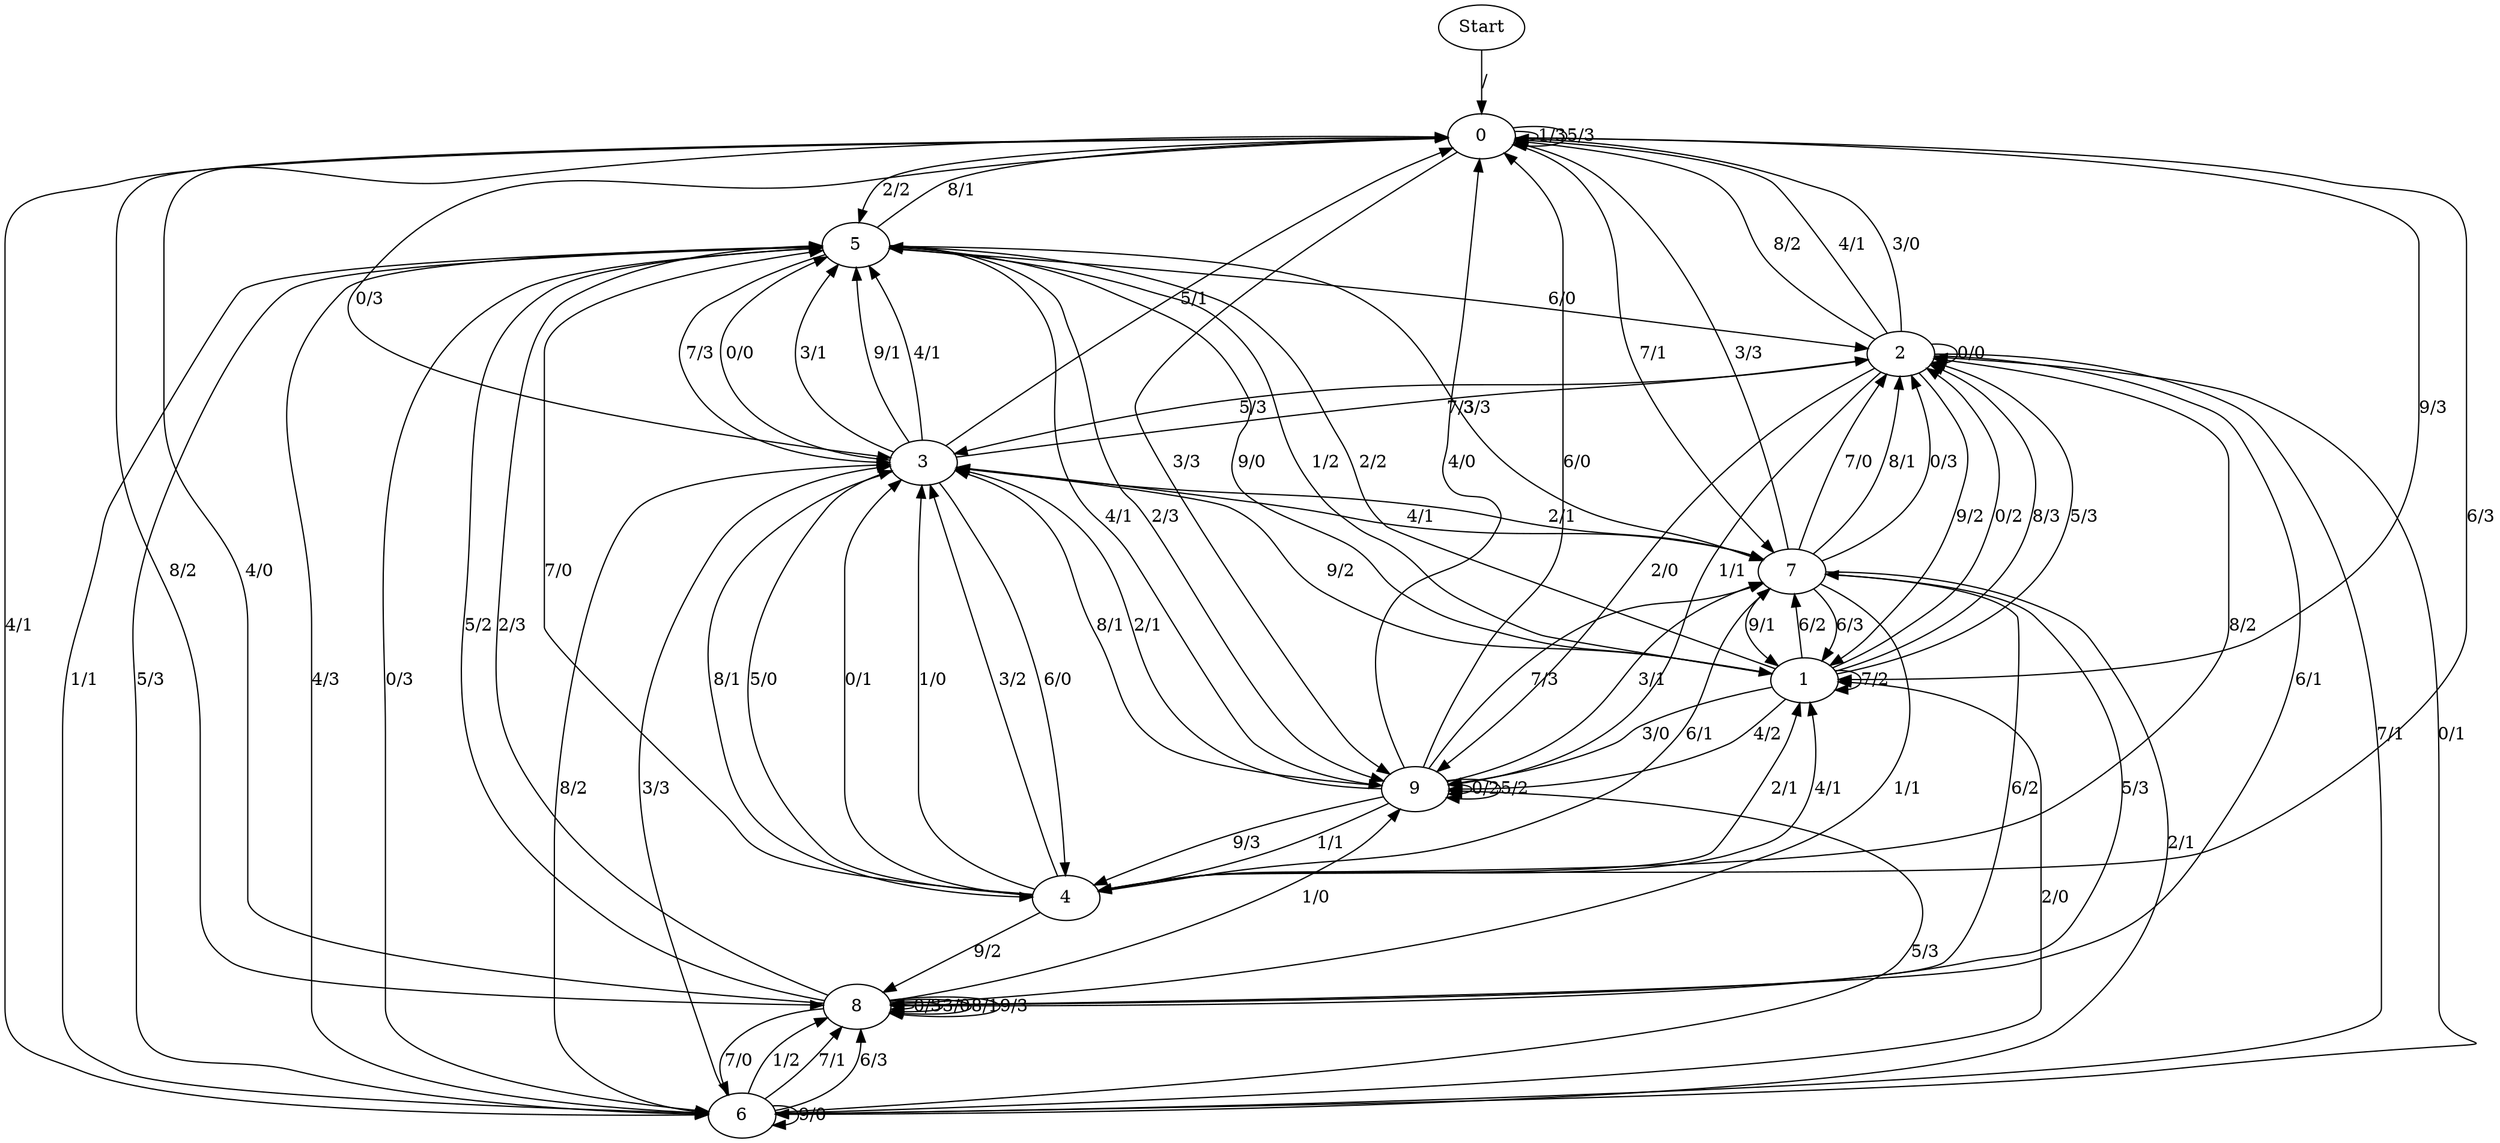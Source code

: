 digraph {
	Start -> 0 [label="/"]
	0 -> 5 [label="2/2"]
	0 -> 8 [label="8/2"]
	0 -> 4 [label="6/3"]
	0 -> 6 [label="4/1"]
	0 -> 9 [label="3/3"]
	0 -> 1 [label="9/3"]
	0 -> 0 [label="1/3"]
	0 -> 7 [label="7/1"]
	0 -> 3 [label="0/3"]
	0 -> 0 [label="5/3"]
	4 -> 1 [label="2/1"]
	4 -> 1 [label="4/1"]
	4 -> 3 [label="5/0"]
	4 -> 8 [label="9/2"]
	4 -> 3 [label="0/1"]
	4 -> 3 [label="1/0"]
	4 -> 7 [label="6/1"]
	4 -> 3 [label="3/2"]
	4 -> 5 [label="7/0"]
	4 -> 2 [label="8/2"]
	3 -> 5 [label="0/0"]
	3 -> 5 [label="3/1"]
	3 -> 5 [label="9/1"]
	3 -> 4 [label="8/1"]
	3 -> 0 [label="5/1"]
	3 -> 2 [label="7/3"]
	3 -> 5 [label="4/1"]
	3 -> 4 [label="6/0"]
	3 -> 7 [label="2/1"]
	2 -> 6 [label="7/1"]
	2 -> 2 [label="0/0"]
	2 -> 9 [label="1/1"]
	2 -> 9 [label="2/0"]
	2 -> 0 [label="4/1"]
	2 -> 0 [label="3/0"]
	2 -> 3 [label="5/3"]
	2 -> 1 [label="9/2"]
	2 -> 8 [label="6/1"]
	2 -> 0 [label="8/2"]
	5 -> 1 [label="9/0"]
	5 -> 2 [label="6/0"]
	5 -> 6 [label="0/3"]
	5 -> 0 [label="8/1"]
	5 -> 3 [label="7/3"]
	5 -> 7 [label="3/3"]
	5 -> 9 [label="4/1"]
	5 -> 9 [label="2/3"]
	5 -> 6 [label="1/1"]
	5 -> 6 [label="5/3"]
	6 -> 2 [label="0/1"]
	6 -> 8 [label="1/2"]
	6 -> 1 [label="2/0"]
	6 -> 6 [label="9/0"]
	6 -> 3 [label="8/2"]
	6 -> 3 [label="3/3"]
	6 -> 8 [label="7/1"]
	6 -> 9 [label="5/3"]
	6 -> 5 [label="4/3"]
	6 -> 8 [label="6/3"]
	8 -> 8 [label="0/3"]
	8 -> 0 [label="4/0"]
	8 -> 5 [label="2/3"]
	8 -> 8 [label="3/0"]
	8 -> 7 [label="6/2"]
	8 -> 8 [label="8/1"]
	8 -> 9 [label="1/0"]
	8 -> 8 [label="9/3"]
	8 -> 6 [label="7/0"]
	8 -> 5 [label="5/2"]
	9 -> 4 [label="1/1"]
	9 -> 4 [label="9/3"]
	9 -> 0 [label="4/0"]
	9 -> 9 [label="0/2"]
	9 -> 0 [label="6/0"]
	9 -> 3 [label="8/1"]
	9 -> 3 [label="2/1"]
	9 -> 7 [label="7/3"]
	9 -> 7 [label="3/1"]
	9 -> 9 [label="5/2"]
	7 -> 8 [label="1/1"]
	7 -> 6 [label="2/1"]
	7 -> 0 [label="3/3"]
	7 -> 2 [label="7/0"]
	7 -> 1 [label="9/1"]
	7 -> 1 [label="6/3"]
	7 -> 8 [label="5/3"]
	7 -> 2 [label="8/1"]
	7 -> 2 [label="0/3"]
	7 -> 3 [label="4/1"]
	1 -> 5 [label="1/2"]
	1 -> 5 [label="2/2"]
	1 -> 2 [label="0/2"]
	1 -> 3 [label="9/2"]
	1 -> 9 [label="3/0"]
	1 -> 2 [label="8/3"]
	1 -> 9 [label="4/2"]
	1 -> 7 [label="6/2"]
	1 -> 2 [label="5/3"]
	1 -> 1 [label="7/2"]
}